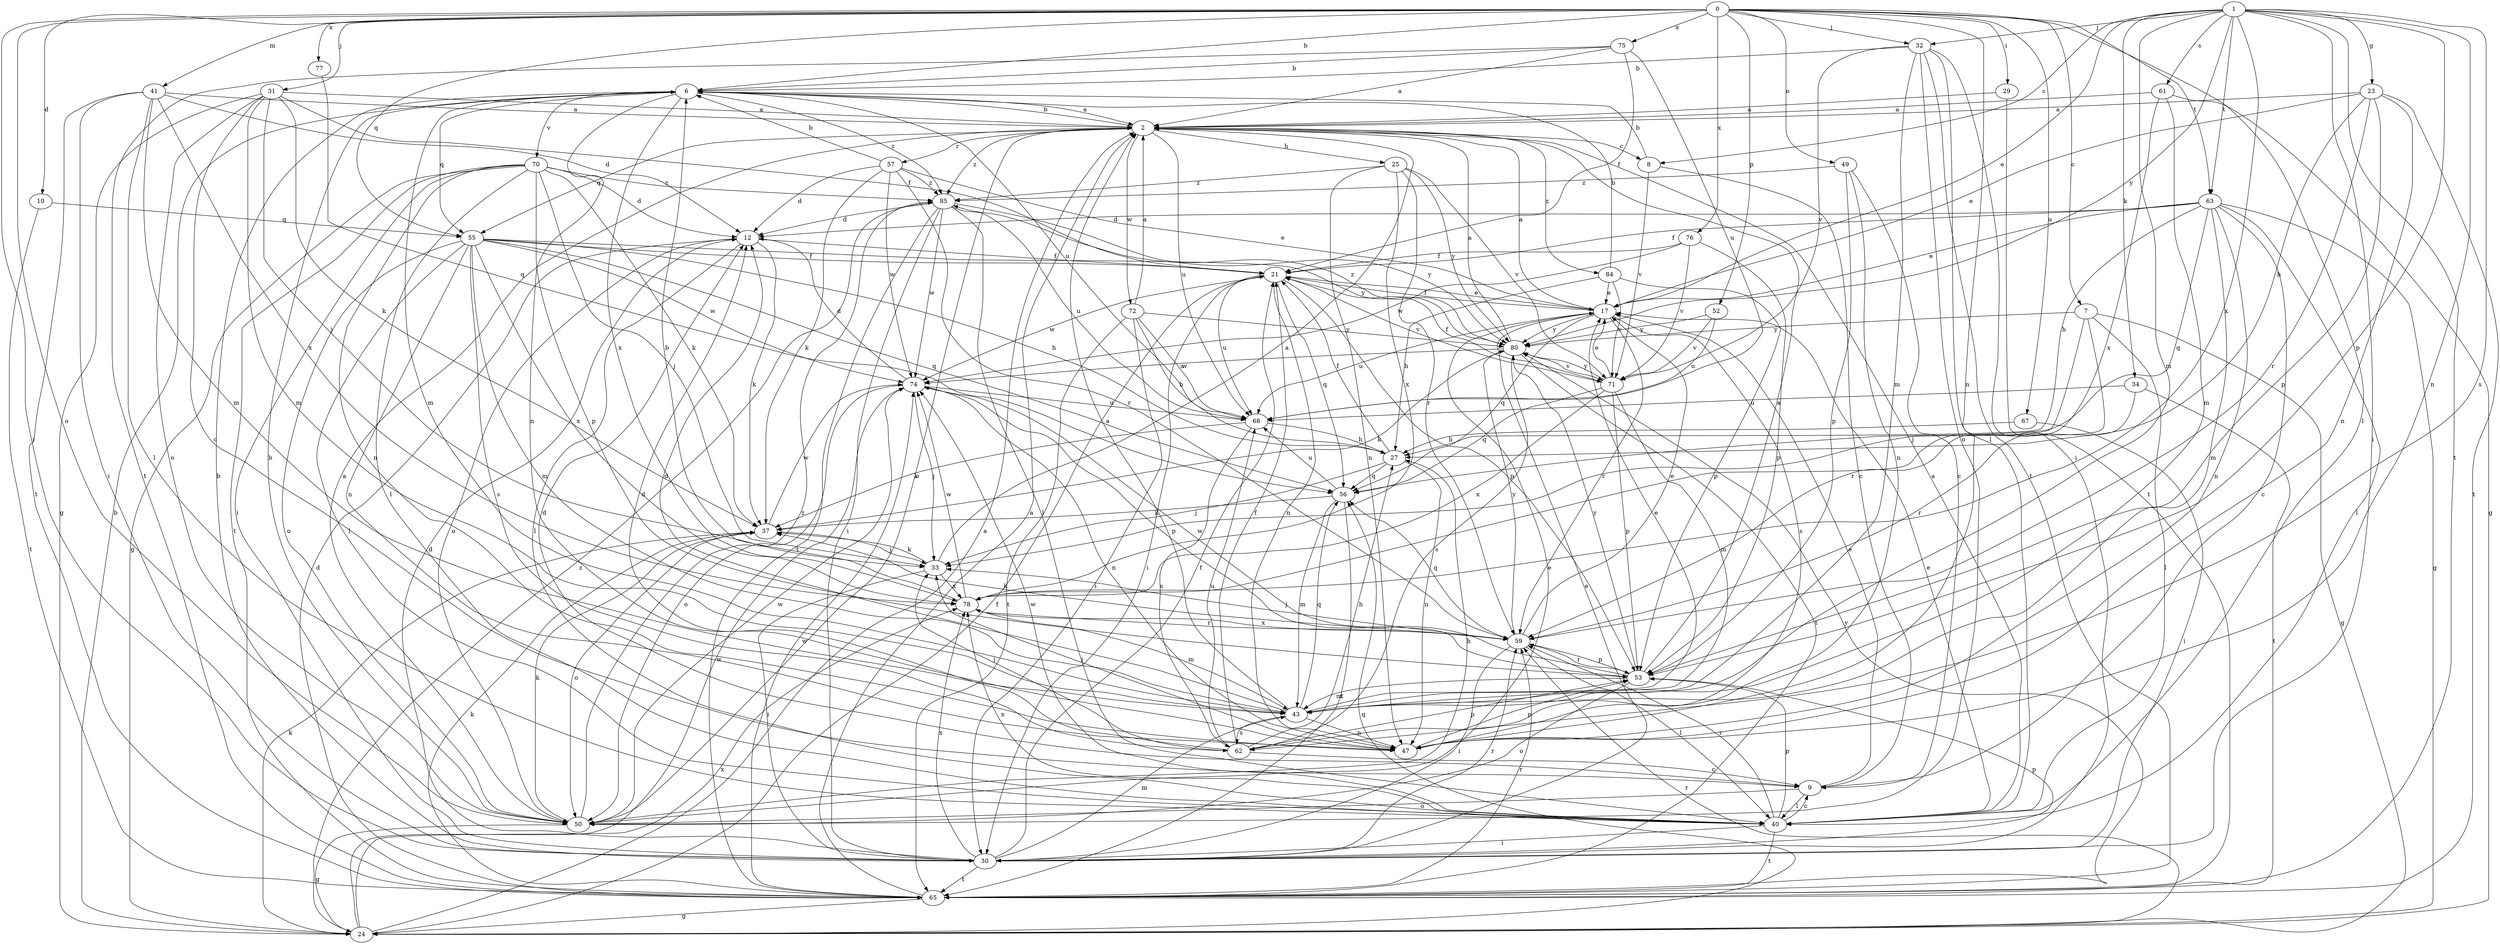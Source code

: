 strict digraph  {
0;
1;
2;
6;
7;
8;
9;
10;
12;
17;
21;
23;
24;
25;
27;
29;
30;
31;
32;
33;
34;
37;
40;
41;
43;
47;
49;
50;
52;
53;
55;
56;
57;
59;
61;
62;
63;
65;
67;
68;
70;
71;
72;
74;
75;
76;
77;
78;
80;
84;
85;
0 -> 6  [label=b];
0 -> 7  [label=c];
0 -> 10  [label=d];
0 -> 29  [label=i];
0 -> 30  [label=i];
0 -> 31  [label=j];
0 -> 32  [label=j];
0 -> 40  [label=l];
0 -> 41  [label=m];
0 -> 47  [label=n];
0 -> 49  [label=o];
0 -> 50  [label=o];
0 -> 52  [label=p];
0 -> 55  [label=q];
0 -> 63  [label=t];
0 -> 67  [label=u];
0 -> 75  [label=x];
0 -> 76  [label=x];
0 -> 77  [label=x];
1 -> 8  [label=c];
1 -> 17  [label=e];
1 -> 23  [label=g];
1 -> 30  [label=i];
1 -> 32  [label=j];
1 -> 34  [label=k];
1 -> 43  [label=m];
1 -> 47  [label=n];
1 -> 53  [label=p];
1 -> 61  [label=s];
1 -> 62  [label=s];
1 -> 63  [label=t];
1 -> 65  [label=t];
1 -> 78  [label=x];
1 -> 80  [label=y];
2 -> 6  [label=b];
2 -> 8  [label=c];
2 -> 25  [label=h];
2 -> 50  [label=o];
2 -> 55  [label=q];
2 -> 57  [label=r];
2 -> 68  [label=u];
2 -> 72  [label=w];
2 -> 84  [label=z];
2 -> 85  [label=z];
6 -> 2  [label=a];
6 -> 43  [label=m];
6 -> 47  [label=n];
6 -> 55  [label=q];
6 -> 68  [label=u];
6 -> 70  [label=v];
6 -> 78  [label=x];
6 -> 85  [label=z];
7 -> 24  [label=g];
7 -> 33  [label=j];
7 -> 40  [label=l];
7 -> 59  [label=r];
7 -> 80  [label=y];
8 -> 6  [label=b];
8 -> 9  [label=c];
8 -> 71  [label=v];
9 -> 12  [label=d];
9 -> 17  [label=e];
9 -> 40  [label=l];
9 -> 50  [label=o];
10 -> 55  [label=q];
10 -> 65  [label=t];
12 -> 21  [label=f];
12 -> 37  [label=k];
12 -> 40  [label=l];
12 -> 50  [label=o];
17 -> 2  [label=a];
17 -> 21  [label=f];
17 -> 56  [label=q];
17 -> 59  [label=r];
17 -> 62  [label=s];
17 -> 68  [label=u];
17 -> 80  [label=y];
21 -> 17  [label=e];
21 -> 30  [label=i];
21 -> 47  [label=n];
21 -> 53  [label=p];
21 -> 56  [label=q];
21 -> 68  [label=u];
21 -> 71  [label=v];
21 -> 74  [label=w];
23 -> 2  [label=a];
23 -> 17  [label=e];
23 -> 27  [label=h];
23 -> 47  [label=n];
23 -> 53  [label=p];
23 -> 59  [label=r];
23 -> 65  [label=t];
24 -> 2  [label=a];
24 -> 6  [label=b];
24 -> 21  [label=f];
24 -> 37  [label=k];
24 -> 56  [label=q];
24 -> 59  [label=r];
24 -> 74  [label=w];
24 -> 78  [label=x];
24 -> 85  [label=z];
25 -> 47  [label=n];
25 -> 59  [label=r];
25 -> 71  [label=v];
25 -> 78  [label=x];
25 -> 80  [label=y];
25 -> 85  [label=z];
27 -> 21  [label=f];
27 -> 33  [label=j];
27 -> 47  [label=n];
27 -> 56  [label=q];
29 -> 2  [label=a];
29 -> 65  [label=t];
30 -> 6  [label=b];
30 -> 12  [label=d];
30 -> 17  [label=e];
30 -> 21  [label=f];
30 -> 43  [label=m];
30 -> 53  [label=p];
30 -> 59  [label=r];
30 -> 65  [label=t];
30 -> 78  [label=x];
31 -> 2  [label=a];
31 -> 9  [label=c];
31 -> 21  [label=f];
31 -> 24  [label=g];
31 -> 33  [label=j];
31 -> 37  [label=k];
31 -> 43  [label=m];
31 -> 50  [label=o];
32 -> 6  [label=b];
32 -> 30  [label=i];
32 -> 40  [label=l];
32 -> 43  [label=m];
32 -> 50  [label=o];
32 -> 65  [label=t];
32 -> 71  [label=v];
33 -> 2  [label=a];
33 -> 30  [label=i];
33 -> 37  [label=k];
33 -> 78  [label=x];
34 -> 59  [label=r];
34 -> 65  [label=t];
34 -> 68  [label=u];
37 -> 33  [label=j];
37 -> 50  [label=o];
37 -> 74  [label=w];
40 -> 2  [label=a];
40 -> 9  [label=c];
40 -> 17  [label=e];
40 -> 30  [label=i];
40 -> 53  [label=p];
40 -> 59  [label=r];
40 -> 65  [label=t];
40 -> 74  [label=w];
40 -> 78  [label=x];
41 -> 2  [label=a];
41 -> 12  [label=d];
41 -> 30  [label=i];
41 -> 40  [label=l];
41 -> 43  [label=m];
41 -> 65  [label=t];
41 -> 78  [label=x];
43 -> 2  [label=a];
43 -> 12  [label=d];
43 -> 17  [label=e];
43 -> 47  [label=n];
43 -> 56  [label=q];
43 -> 62  [label=s];
47 -> 33  [label=j];
47 -> 53  [label=p];
49 -> 9  [label=c];
49 -> 47  [label=n];
49 -> 53  [label=p];
49 -> 85  [label=z];
50 -> 2  [label=a];
50 -> 6  [label=b];
50 -> 17  [label=e];
50 -> 24  [label=g];
50 -> 27  [label=h];
50 -> 37  [label=k];
50 -> 74  [label=w];
50 -> 85  [label=z];
52 -> 68  [label=u];
52 -> 71  [label=v];
52 -> 80  [label=y];
53 -> 2  [label=a];
53 -> 43  [label=m];
53 -> 50  [label=o];
53 -> 59  [label=r];
53 -> 74  [label=w];
53 -> 80  [label=y];
55 -> 21  [label=f];
55 -> 27  [label=h];
55 -> 40  [label=l];
55 -> 43  [label=m];
55 -> 47  [label=n];
55 -> 50  [label=o];
55 -> 56  [label=q];
55 -> 62  [label=s];
55 -> 74  [label=w];
55 -> 78  [label=x];
55 -> 80  [label=y];
56 -> 37  [label=k];
56 -> 43  [label=m];
56 -> 65  [label=t];
56 -> 68  [label=u];
57 -> 6  [label=b];
57 -> 12  [label=d];
57 -> 17  [label=e];
57 -> 37  [label=k];
57 -> 59  [label=r];
57 -> 74  [label=w];
57 -> 85  [label=z];
59 -> 17  [label=e];
59 -> 30  [label=i];
59 -> 33  [label=j];
59 -> 37  [label=k];
59 -> 40  [label=l];
59 -> 53  [label=p];
59 -> 56  [label=q];
59 -> 78  [label=x];
59 -> 80  [label=y];
61 -> 2  [label=a];
61 -> 24  [label=g];
61 -> 43  [label=m];
61 -> 78  [label=x];
62 -> 9  [label=c];
62 -> 12  [label=d];
62 -> 21  [label=f];
62 -> 27  [label=h];
62 -> 33  [label=j];
62 -> 53  [label=p];
62 -> 68  [label=u];
63 -> 9  [label=c];
63 -> 12  [label=d];
63 -> 17  [label=e];
63 -> 21  [label=f];
63 -> 24  [label=g];
63 -> 27  [label=h];
63 -> 40  [label=l];
63 -> 43  [label=m];
63 -> 47  [label=n];
63 -> 56  [label=q];
65 -> 2  [label=a];
65 -> 12  [label=d];
65 -> 24  [label=g];
65 -> 37  [label=k];
65 -> 59  [label=r];
65 -> 74  [label=w];
65 -> 80  [label=y];
67 -> 27  [label=h];
67 -> 30  [label=i];
68 -> 27  [label=h];
68 -> 37  [label=k];
68 -> 62  [label=s];
70 -> 12  [label=d];
70 -> 24  [label=g];
70 -> 30  [label=i];
70 -> 33  [label=j];
70 -> 37  [label=k];
70 -> 40  [label=l];
70 -> 47  [label=n];
70 -> 53  [label=p];
70 -> 65  [label=t];
70 -> 85  [label=z];
71 -> 17  [label=e];
71 -> 21  [label=f];
71 -> 43  [label=m];
71 -> 53  [label=p];
71 -> 56  [label=q];
71 -> 78  [label=x];
71 -> 80  [label=y];
72 -> 2  [label=a];
72 -> 27  [label=h];
72 -> 30  [label=i];
72 -> 65  [label=t];
72 -> 68  [label=u];
72 -> 80  [label=y];
74 -> 12  [label=d];
74 -> 33  [label=j];
74 -> 47  [label=n];
74 -> 50  [label=o];
74 -> 53  [label=p];
74 -> 68  [label=u];
75 -> 2  [label=a];
75 -> 6  [label=b];
75 -> 21  [label=f];
75 -> 65  [label=t];
75 -> 68  [label=u];
76 -> 21  [label=f];
76 -> 53  [label=p];
76 -> 71  [label=v];
76 -> 74  [label=w];
77 -> 56  [label=q];
78 -> 6  [label=b];
78 -> 43  [label=m];
78 -> 59  [label=r];
78 -> 74  [label=w];
80 -> 2  [label=a];
80 -> 37  [label=k];
80 -> 62  [label=s];
80 -> 65  [label=t];
80 -> 71  [label=v];
80 -> 74  [label=w];
80 -> 85  [label=z];
84 -> 6  [label=b];
84 -> 17  [label=e];
84 -> 27  [label=h];
84 -> 53  [label=p];
84 -> 71  [label=v];
85 -> 12  [label=d];
85 -> 30  [label=i];
85 -> 40  [label=l];
85 -> 65  [label=t];
85 -> 68  [label=u];
85 -> 74  [label=w];
85 -> 80  [label=y];
}
